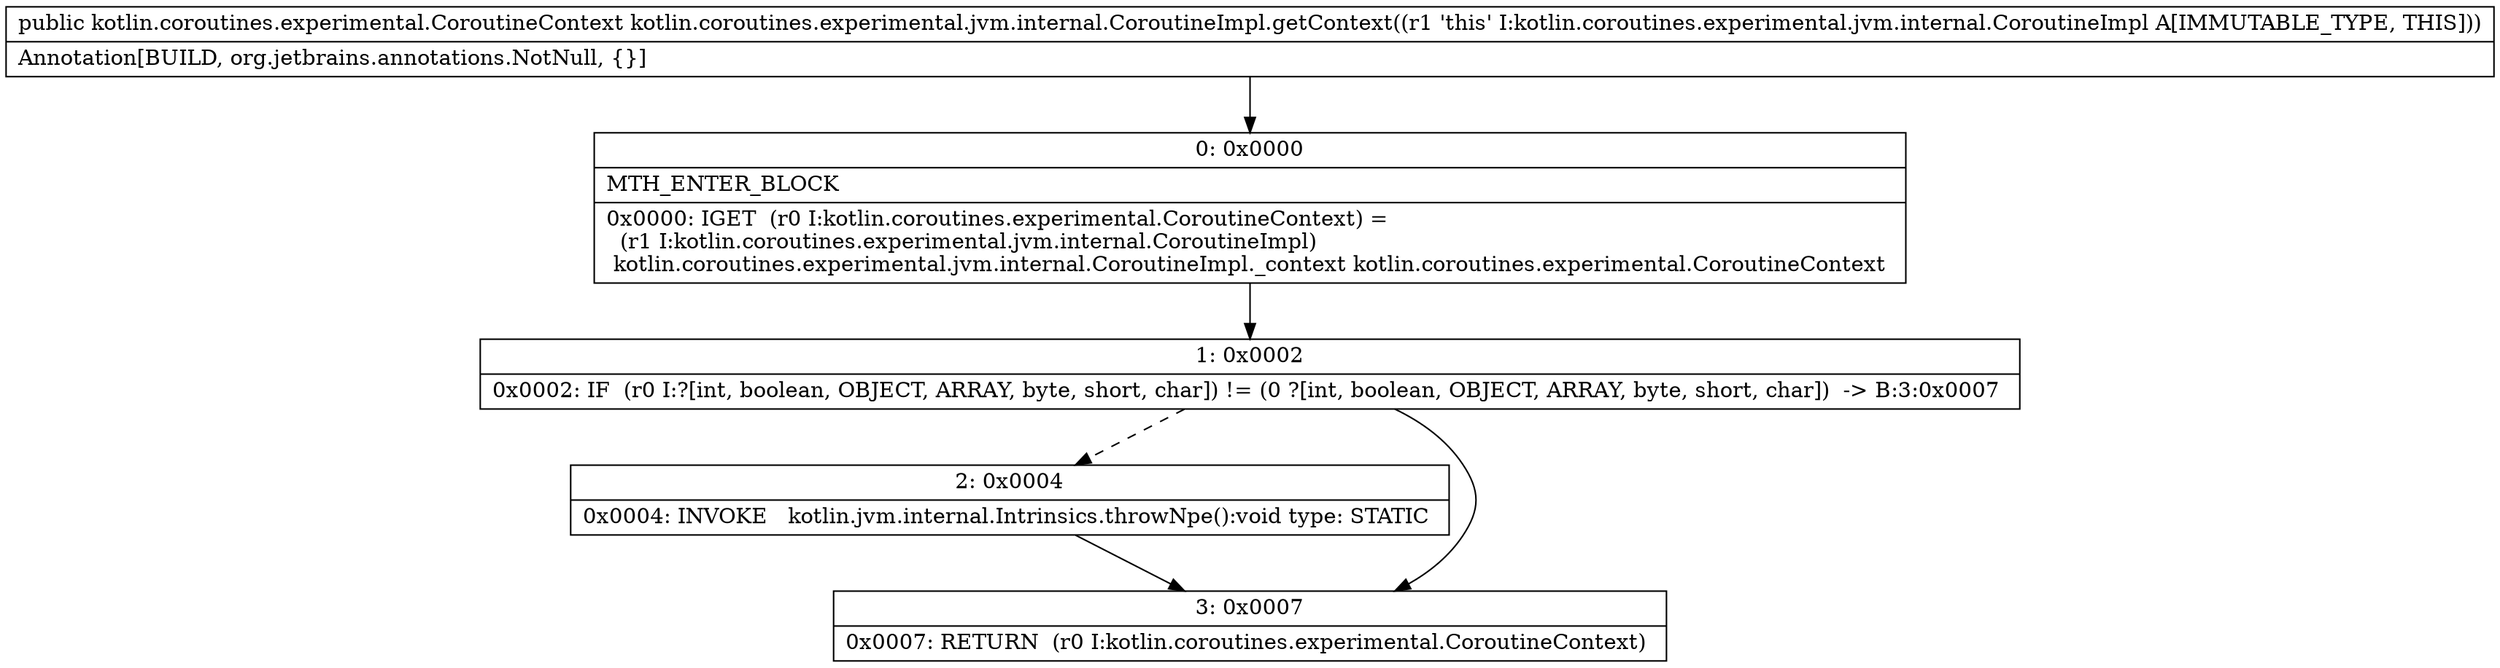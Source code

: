 digraph "CFG forkotlin.coroutines.experimental.jvm.internal.CoroutineImpl.getContext()Lkotlin\/coroutines\/experimental\/CoroutineContext;" {
Node_0 [shape=record,label="{0\:\ 0x0000|MTH_ENTER_BLOCK\l|0x0000: IGET  (r0 I:kotlin.coroutines.experimental.CoroutineContext) = \l  (r1 I:kotlin.coroutines.experimental.jvm.internal.CoroutineImpl)\l kotlin.coroutines.experimental.jvm.internal.CoroutineImpl._context kotlin.coroutines.experimental.CoroutineContext \l}"];
Node_1 [shape=record,label="{1\:\ 0x0002|0x0002: IF  (r0 I:?[int, boolean, OBJECT, ARRAY, byte, short, char]) != (0 ?[int, boolean, OBJECT, ARRAY, byte, short, char])  \-\> B:3:0x0007 \l}"];
Node_2 [shape=record,label="{2\:\ 0x0004|0x0004: INVOKE   kotlin.jvm.internal.Intrinsics.throwNpe():void type: STATIC \l}"];
Node_3 [shape=record,label="{3\:\ 0x0007|0x0007: RETURN  (r0 I:kotlin.coroutines.experimental.CoroutineContext) \l}"];
MethodNode[shape=record,label="{public kotlin.coroutines.experimental.CoroutineContext kotlin.coroutines.experimental.jvm.internal.CoroutineImpl.getContext((r1 'this' I:kotlin.coroutines.experimental.jvm.internal.CoroutineImpl A[IMMUTABLE_TYPE, THIS]))  | Annotation[BUILD, org.jetbrains.annotations.NotNull, \{\}]\l}"];
MethodNode -> Node_0;
Node_0 -> Node_1;
Node_1 -> Node_2[style=dashed];
Node_1 -> Node_3;
Node_2 -> Node_3;
}

